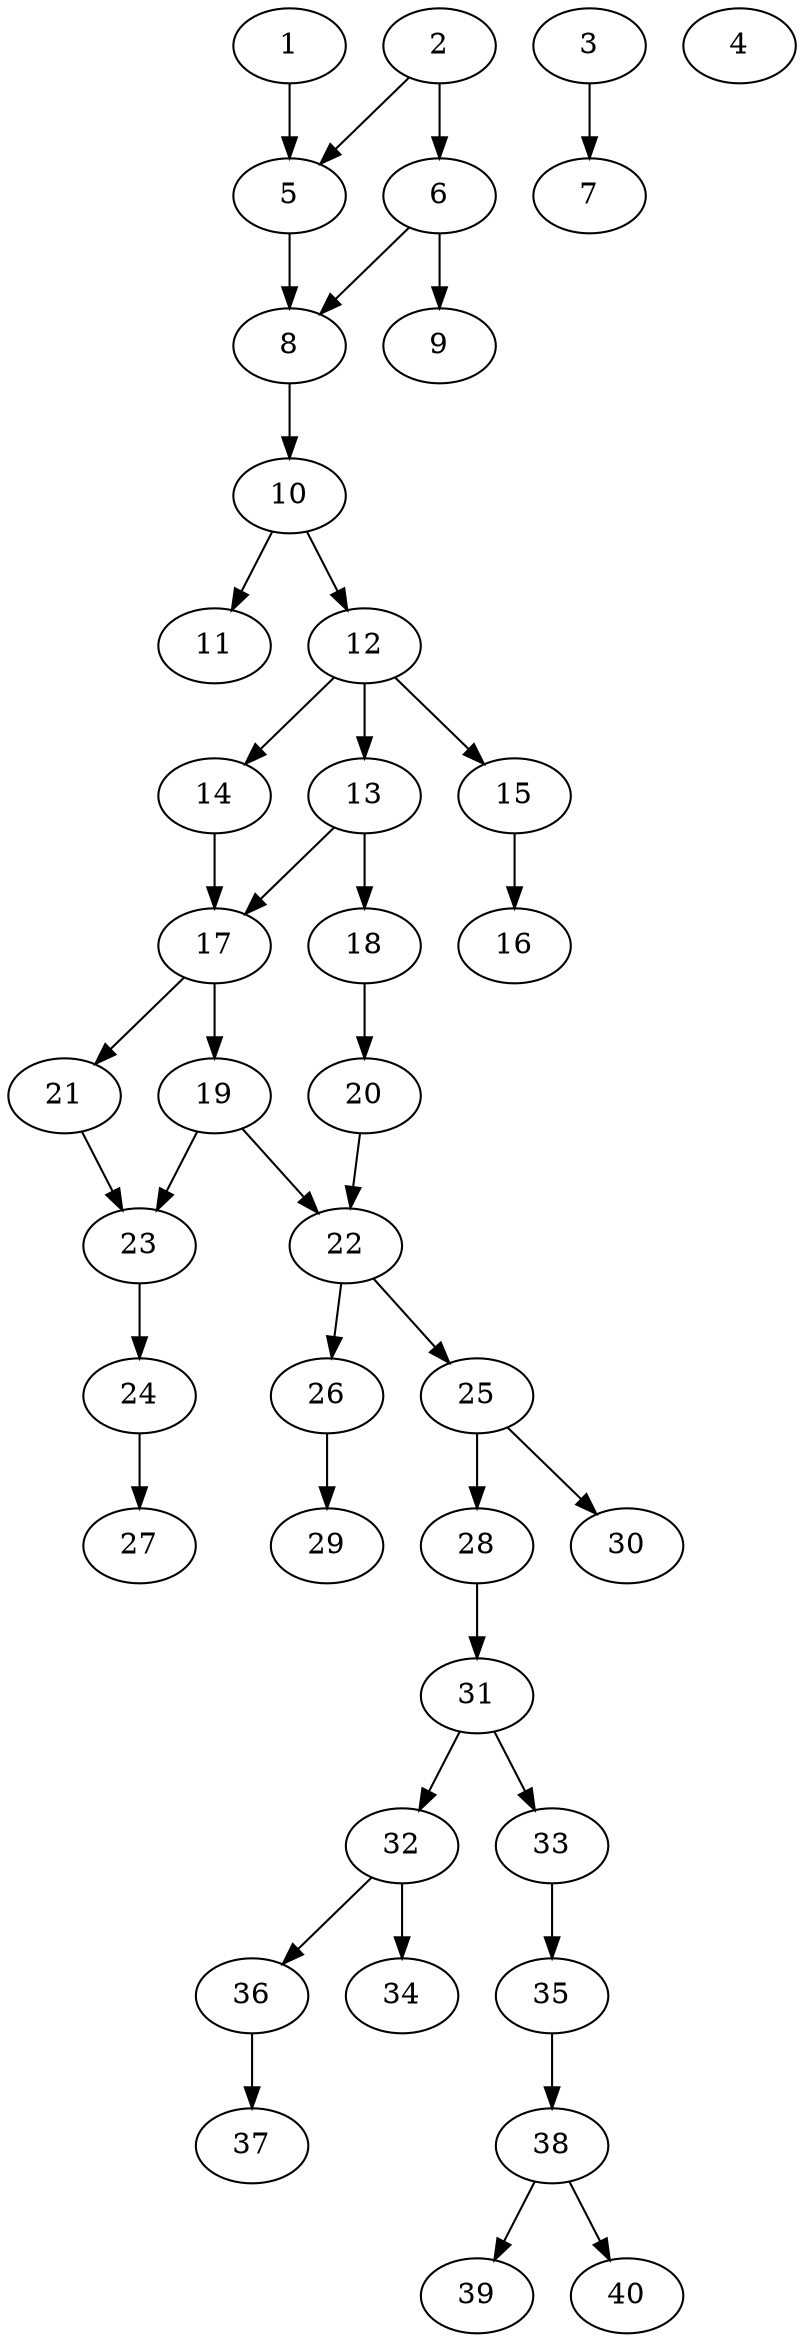 // DAG automatically generated by daggen at Thu Oct  3 14:06:48 2019
// ./daggen --dot -n 40 --ccr 0.4 --fat 0.3 --regular 0.5 --density 0.5 --mindata 5242880 --maxdata 52428800 
digraph G {
  1 [size="97111040", alpha="0.12", expect_size="38844416"] 
  1 -> 5 [size ="38844416"]
  2 [size="20546560", alpha="0.12", expect_size="8218624"] 
  2 -> 5 [size ="8218624"]
  2 -> 6 [size ="8218624"]
  3 [size="28751360", alpha="0.19", expect_size="11500544"] 
  3 -> 7 [size ="11500544"]
  4 [size="14860800", alpha="0.13", expect_size="5944320"] 
  5 [size="97761280", alpha="0.02", expect_size="39104512"] 
  5 -> 8 [size ="39104512"]
  6 [size="89886720", alpha="0.12", expect_size="35954688"] 
  6 -> 8 [size ="35954688"]
  6 -> 9 [size ="35954688"]
  7 [size="95772160", alpha="0.07", expect_size="38308864"] 
  8 [size="60101120", alpha="0.16", expect_size="24040448"] 
  8 -> 10 [size ="24040448"]
  9 [size="31585280", alpha="0.16", expect_size="12634112"] 
  10 [size="66621440", alpha="0.06", expect_size="26648576"] 
  10 -> 11 [size ="26648576"]
  10 -> 12 [size ="26648576"]
  11 [size="95329280", alpha="0.05", expect_size="38131712"] 
  12 [size="47022080", alpha="0.06", expect_size="18808832"] 
  12 -> 13 [size ="18808832"]
  12 -> 14 [size ="18808832"]
  12 -> 15 [size ="18808832"]
  13 [size="115187200", alpha="0.15", expect_size="46074880"] 
  13 -> 17 [size ="46074880"]
  13 -> 18 [size ="46074880"]
  14 [size="109411840", alpha="0.02", expect_size="43764736"] 
  14 -> 17 [size ="43764736"]
  15 [size="67399680", alpha="0.02", expect_size="26959872"] 
  15 -> 16 [size ="26959872"]
  16 [size="81689600", alpha="0.15", expect_size="32675840"] 
  17 [size="34736640", alpha="0.15", expect_size="13894656"] 
  17 -> 19 [size ="13894656"]
  17 -> 21 [size ="13894656"]
  18 [size="74728960", alpha="0.05", expect_size="29891584"] 
  18 -> 20 [size ="29891584"]
  19 [size="49999360", alpha="0.14", expect_size="19999744"] 
  19 -> 22 [size ="19999744"]
  19 -> 23 [size ="19999744"]
  20 [size="28180480", alpha="0.14", expect_size="11272192"] 
  20 -> 22 [size ="11272192"]
  21 [size="65282560", alpha="0.10", expect_size="26113024"] 
  21 -> 23 [size ="26113024"]
  22 [size="96593920", alpha="0.06", expect_size="38637568"] 
  22 -> 25 [size ="38637568"]
  22 -> 26 [size ="38637568"]
  23 [size="15365120", alpha="0.05", expect_size="6146048"] 
  23 -> 24 [size ="6146048"]
  24 [size="102604800", alpha="0.04", expect_size="41041920"] 
  24 -> 27 [size ="41041920"]
  25 [size="114920960", alpha="0.18", expect_size="45968384"] 
  25 -> 28 [size ="45968384"]
  25 -> 30 [size ="45968384"]
  26 [size="124700160", alpha="0.05", expect_size="49880064"] 
  26 -> 29 [size ="49880064"]
  27 [size="96256000", alpha="0.05", expect_size="38502400"] 
  28 [size="65876480", alpha="0.14", expect_size="26350592"] 
  28 -> 31 [size ="26350592"]
  29 [size="93232640", alpha="0.06", expect_size="37293056"] 
  30 [size="55137280", alpha="0.07", expect_size="22054912"] 
  31 [size="22302720", alpha="0.02", expect_size="8921088"] 
  31 -> 32 [size ="8921088"]
  31 -> 33 [size ="8921088"]
  32 [size="78730240", alpha="0.02", expect_size="31492096"] 
  32 -> 34 [size ="31492096"]
  32 -> 36 [size ="31492096"]
  33 [size="113896960", alpha="0.00", expect_size="45558784"] 
  33 -> 35 [size ="45558784"]
  34 [size="25482240", alpha="0.15", expect_size="10192896"] 
  35 [size="51174400", alpha="0.18", expect_size="20469760"] 
  35 -> 38 [size ="20469760"]
  36 [size="39692800", alpha="0.13", expect_size="15877120"] 
  36 -> 37 [size ="15877120"]
  37 [size="67822080", alpha="0.12", expect_size="27128832"] 
  38 [size="100262400", alpha="0.01", expect_size="40104960"] 
  38 -> 39 [size ="40104960"]
  38 -> 40 [size ="40104960"]
  39 [size="66040320", alpha="0.16", expect_size="26416128"] 
  40 [size="101606400", alpha="0.14", expect_size="40642560"] 
}
